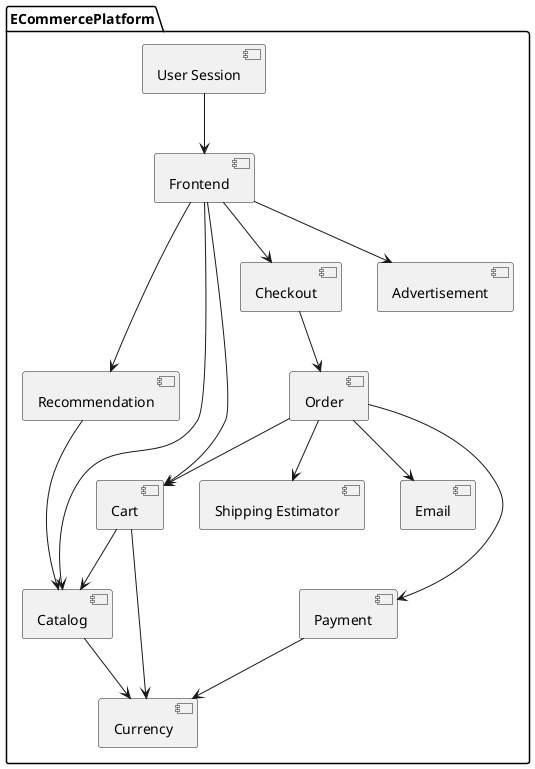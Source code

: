 @startuml
package ECommercePlatform {
    [Frontend] as Frontend
    [Catalog] as Catalog
    [Cart] as Cart
    [Order] as Order
    [Checkout] as Checkout
    [Payment] as Payment
    [Shipping Estimator] as ShippingEstimator
    [Currency] as Currency
    [Recommendation] as Recommendation
    [Email] as Email
    [User Session] as UserSession
    [Advertisement] as Advertisement

    Frontend --> Catalog
    Frontend --> Cart
    Cart --> Catalog
    Frontend --> Checkout
    Checkout --> Order
    Order --> Cart
    Order --> Payment
    Order --> ShippingEstimator
    Order --> Email
    Payment --> Currency
    Cart --> Currency
    Catalog --> Currency
    Recommendation --> Catalog
    Frontend --> Recommendation
    Frontend --> Advertisement
    UserSession --> Frontend
}
@enduml
